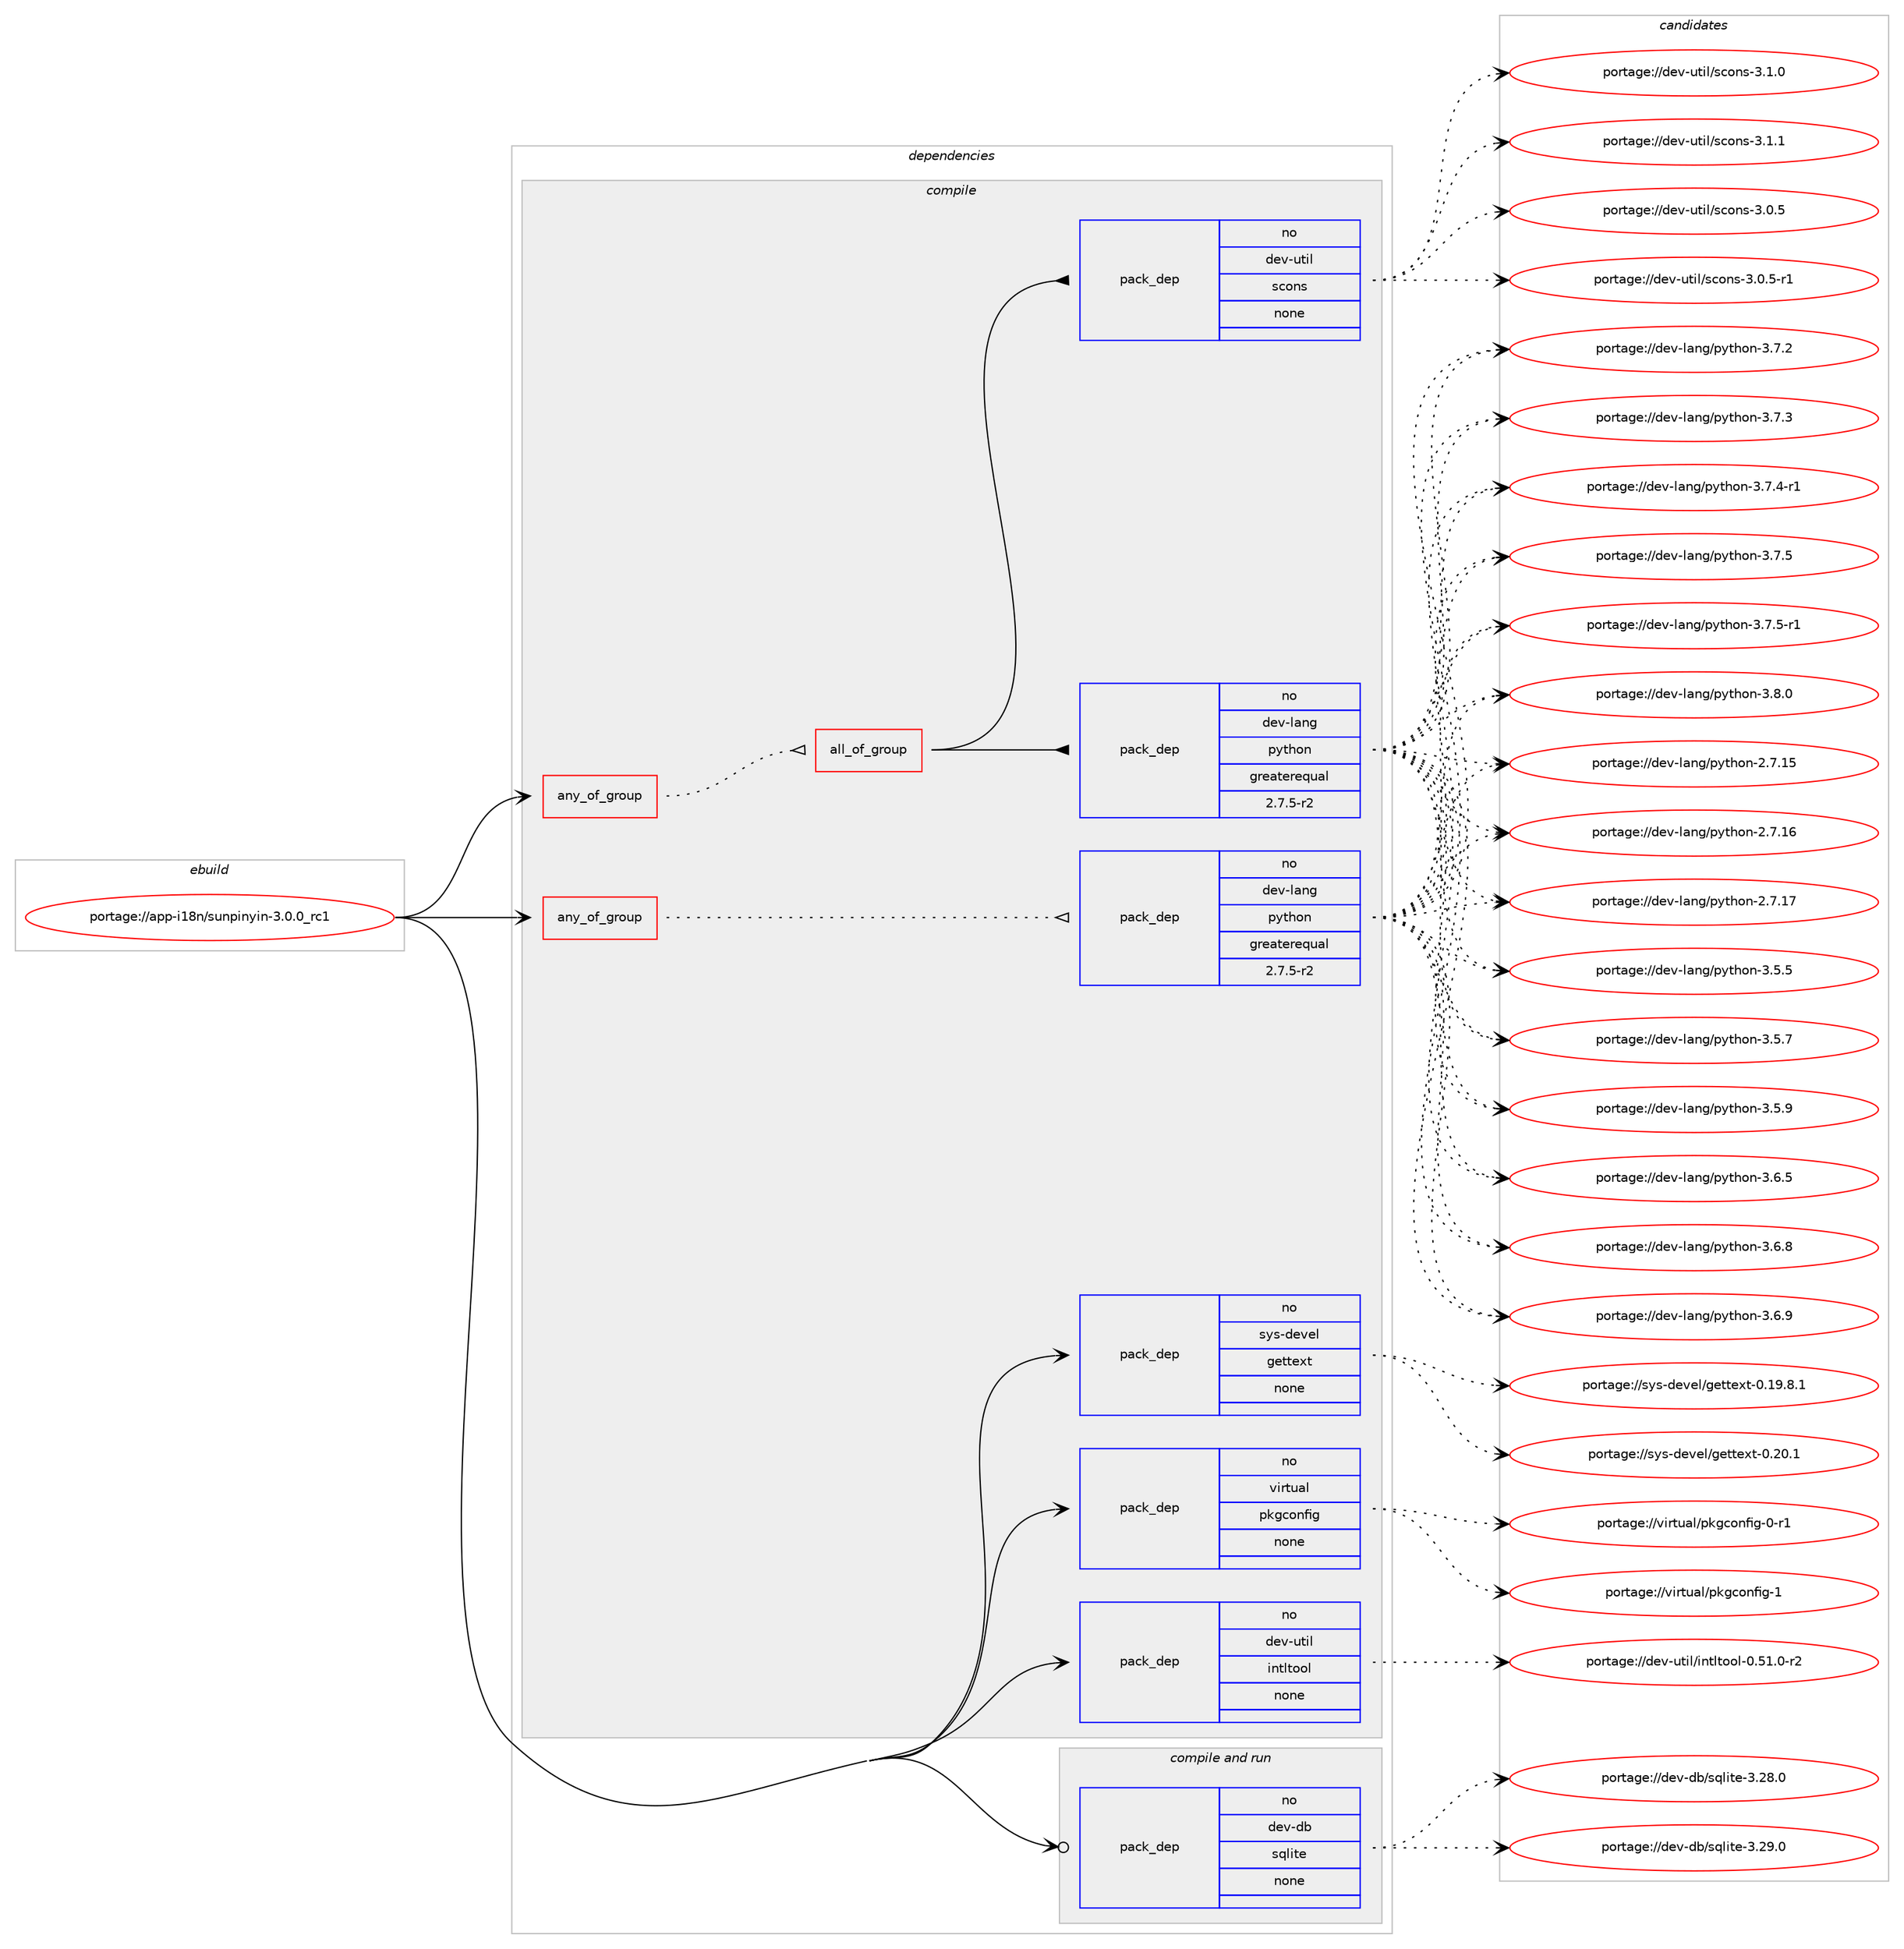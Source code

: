 digraph prolog {

# *************
# Graph options
# *************

newrank=true;
concentrate=true;
compound=true;
graph [rankdir=LR,fontname=Helvetica,fontsize=10,ranksep=1.5];#, ranksep=2.5, nodesep=0.2];
edge  [arrowhead=vee];
node  [fontname=Helvetica,fontsize=10];

# **********
# The ebuild
# **********

subgraph cluster_leftcol {
color=gray;
rank=same;
label=<<i>ebuild</i>>;
id [label="portage://app-i18n/sunpinyin-3.0.0_rc1", color=red, width=4, href="../app-i18n/sunpinyin-3.0.0_rc1.svg"];
}

# ****************
# The dependencies
# ****************

subgraph cluster_midcol {
color=gray;
label=<<i>dependencies</i>>;
subgraph cluster_compile {
fillcolor="#eeeeee";
style=filled;
label=<<i>compile</i>>;
subgraph any483 {
dependency31386 [label=<<TABLE BORDER="0" CELLBORDER="1" CELLSPACING="0" CELLPADDING="4"><TR><TD CELLPADDING="10">any_of_group</TD></TR></TABLE>>, shape=none, color=red];subgraph all17 {
dependency31387 [label=<<TABLE BORDER="0" CELLBORDER="1" CELLSPACING="0" CELLPADDING="4"><TR><TD CELLPADDING="10">all_of_group</TD></TR></TABLE>>, shape=none, color=red];subgraph pack22931 {
dependency31388 [label=<<TABLE BORDER="0" CELLBORDER="1" CELLSPACING="0" CELLPADDING="4" WIDTH="220"><TR><TD ROWSPAN="6" CELLPADDING="30">pack_dep</TD></TR><TR><TD WIDTH="110">no</TD></TR><TR><TD>dev-lang</TD></TR><TR><TD>python</TD></TR><TR><TD>greaterequal</TD></TR><TR><TD>2.7.5-r2</TD></TR></TABLE>>, shape=none, color=blue];
}
dependency31387:e -> dependency31388:w [weight=20,style="solid",arrowhead="inv"];
subgraph pack22932 {
dependency31389 [label=<<TABLE BORDER="0" CELLBORDER="1" CELLSPACING="0" CELLPADDING="4" WIDTH="220"><TR><TD ROWSPAN="6" CELLPADDING="30">pack_dep</TD></TR><TR><TD WIDTH="110">no</TD></TR><TR><TD>dev-util</TD></TR><TR><TD>scons</TD></TR><TR><TD>none</TD></TR><TR><TD></TD></TR></TABLE>>, shape=none, color=blue];
}
dependency31387:e -> dependency31389:w [weight=20,style="solid",arrowhead="inv"];
}
dependency31386:e -> dependency31387:w [weight=20,style="dotted",arrowhead="oinv"];
}
id:e -> dependency31386:w [weight=20,style="solid",arrowhead="vee"];
subgraph any484 {
dependency31390 [label=<<TABLE BORDER="0" CELLBORDER="1" CELLSPACING="0" CELLPADDING="4"><TR><TD CELLPADDING="10">any_of_group</TD></TR></TABLE>>, shape=none, color=red];subgraph pack22933 {
dependency31391 [label=<<TABLE BORDER="0" CELLBORDER="1" CELLSPACING="0" CELLPADDING="4" WIDTH="220"><TR><TD ROWSPAN="6" CELLPADDING="30">pack_dep</TD></TR><TR><TD WIDTH="110">no</TD></TR><TR><TD>dev-lang</TD></TR><TR><TD>python</TD></TR><TR><TD>greaterequal</TD></TR><TR><TD>2.7.5-r2</TD></TR></TABLE>>, shape=none, color=blue];
}
dependency31390:e -> dependency31391:w [weight=20,style="dotted",arrowhead="oinv"];
}
id:e -> dependency31390:w [weight=20,style="solid",arrowhead="vee"];
subgraph pack22934 {
dependency31392 [label=<<TABLE BORDER="0" CELLBORDER="1" CELLSPACING="0" CELLPADDING="4" WIDTH="220"><TR><TD ROWSPAN="6" CELLPADDING="30">pack_dep</TD></TR><TR><TD WIDTH="110">no</TD></TR><TR><TD>dev-util</TD></TR><TR><TD>intltool</TD></TR><TR><TD>none</TD></TR><TR><TD></TD></TR></TABLE>>, shape=none, color=blue];
}
id:e -> dependency31392:w [weight=20,style="solid",arrowhead="vee"];
subgraph pack22935 {
dependency31393 [label=<<TABLE BORDER="0" CELLBORDER="1" CELLSPACING="0" CELLPADDING="4" WIDTH="220"><TR><TD ROWSPAN="6" CELLPADDING="30">pack_dep</TD></TR><TR><TD WIDTH="110">no</TD></TR><TR><TD>sys-devel</TD></TR><TR><TD>gettext</TD></TR><TR><TD>none</TD></TR><TR><TD></TD></TR></TABLE>>, shape=none, color=blue];
}
id:e -> dependency31393:w [weight=20,style="solid",arrowhead="vee"];
subgraph pack22936 {
dependency31394 [label=<<TABLE BORDER="0" CELLBORDER="1" CELLSPACING="0" CELLPADDING="4" WIDTH="220"><TR><TD ROWSPAN="6" CELLPADDING="30">pack_dep</TD></TR><TR><TD WIDTH="110">no</TD></TR><TR><TD>virtual</TD></TR><TR><TD>pkgconfig</TD></TR><TR><TD>none</TD></TR><TR><TD></TD></TR></TABLE>>, shape=none, color=blue];
}
id:e -> dependency31394:w [weight=20,style="solid",arrowhead="vee"];
}
subgraph cluster_compileandrun {
fillcolor="#eeeeee";
style=filled;
label=<<i>compile and run</i>>;
subgraph pack22937 {
dependency31395 [label=<<TABLE BORDER="0" CELLBORDER="1" CELLSPACING="0" CELLPADDING="4" WIDTH="220"><TR><TD ROWSPAN="6" CELLPADDING="30">pack_dep</TD></TR><TR><TD WIDTH="110">no</TD></TR><TR><TD>dev-db</TD></TR><TR><TD>sqlite</TD></TR><TR><TD>none</TD></TR><TR><TD></TD></TR></TABLE>>, shape=none, color=blue];
}
id:e -> dependency31395:w [weight=20,style="solid",arrowhead="odotvee"];
}
subgraph cluster_run {
fillcolor="#eeeeee";
style=filled;
label=<<i>run</i>>;
}
}

# **************
# The candidates
# **************

subgraph cluster_choices {
rank=same;
color=gray;
label=<<i>candidates</i>>;

subgraph choice22931 {
color=black;
nodesep=1;
choiceportage10010111845108971101034711212111610411111045504655464953 [label="portage://dev-lang/python-2.7.15", color=red, width=4,href="../dev-lang/python-2.7.15.svg"];
choiceportage10010111845108971101034711212111610411111045504655464954 [label="portage://dev-lang/python-2.7.16", color=red, width=4,href="../dev-lang/python-2.7.16.svg"];
choiceportage10010111845108971101034711212111610411111045504655464955 [label="portage://dev-lang/python-2.7.17", color=red, width=4,href="../dev-lang/python-2.7.17.svg"];
choiceportage100101118451089711010347112121116104111110455146534653 [label="portage://dev-lang/python-3.5.5", color=red, width=4,href="../dev-lang/python-3.5.5.svg"];
choiceportage100101118451089711010347112121116104111110455146534655 [label="portage://dev-lang/python-3.5.7", color=red, width=4,href="../dev-lang/python-3.5.7.svg"];
choiceportage100101118451089711010347112121116104111110455146534657 [label="portage://dev-lang/python-3.5.9", color=red, width=4,href="../dev-lang/python-3.5.9.svg"];
choiceportage100101118451089711010347112121116104111110455146544653 [label="portage://dev-lang/python-3.6.5", color=red, width=4,href="../dev-lang/python-3.6.5.svg"];
choiceportage100101118451089711010347112121116104111110455146544656 [label="portage://dev-lang/python-3.6.8", color=red, width=4,href="../dev-lang/python-3.6.8.svg"];
choiceportage100101118451089711010347112121116104111110455146544657 [label="portage://dev-lang/python-3.6.9", color=red, width=4,href="../dev-lang/python-3.6.9.svg"];
choiceportage100101118451089711010347112121116104111110455146554650 [label="portage://dev-lang/python-3.7.2", color=red, width=4,href="../dev-lang/python-3.7.2.svg"];
choiceportage100101118451089711010347112121116104111110455146554651 [label="portage://dev-lang/python-3.7.3", color=red, width=4,href="../dev-lang/python-3.7.3.svg"];
choiceportage1001011184510897110103471121211161041111104551465546524511449 [label="portage://dev-lang/python-3.7.4-r1", color=red, width=4,href="../dev-lang/python-3.7.4-r1.svg"];
choiceportage100101118451089711010347112121116104111110455146554653 [label="portage://dev-lang/python-3.7.5", color=red, width=4,href="../dev-lang/python-3.7.5.svg"];
choiceportage1001011184510897110103471121211161041111104551465546534511449 [label="portage://dev-lang/python-3.7.5-r1", color=red, width=4,href="../dev-lang/python-3.7.5-r1.svg"];
choiceportage100101118451089711010347112121116104111110455146564648 [label="portage://dev-lang/python-3.8.0", color=red, width=4,href="../dev-lang/python-3.8.0.svg"];
dependency31388:e -> choiceportage10010111845108971101034711212111610411111045504655464953:w [style=dotted,weight="100"];
dependency31388:e -> choiceportage10010111845108971101034711212111610411111045504655464954:w [style=dotted,weight="100"];
dependency31388:e -> choiceportage10010111845108971101034711212111610411111045504655464955:w [style=dotted,weight="100"];
dependency31388:e -> choiceportage100101118451089711010347112121116104111110455146534653:w [style=dotted,weight="100"];
dependency31388:e -> choiceportage100101118451089711010347112121116104111110455146534655:w [style=dotted,weight="100"];
dependency31388:e -> choiceportage100101118451089711010347112121116104111110455146534657:w [style=dotted,weight="100"];
dependency31388:e -> choiceportage100101118451089711010347112121116104111110455146544653:w [style=dotted,weight="100"];
dependency31388:e -> choiceportage100101118451089711010347112121116104111110455146544656:w [style=dotted,weight="100"];
dependency31388:e -> choiceportage100101118451089711010347112121116104111110455146544657:w [style=dotted,weight="100"];
dependency31388:e -> choiceportage100101118451089711010347112121116104111110455146554650:w [style=dotted,weight="100"];
dependency31388:e -> choiceportage100101118451089711010347112121116104111110455146554651:w [style=dotted,weight="100"];
dependency31388:e -> choiceportage1001011184510897110103471121211161041111104551465546524511449:w [style=dotted,weight="100"];
dependency31388:e -> choiceportage100101118451089711010347112121116104111110455146554653:w [style=dotted,weight="100"];
dependency31388:e -> choiceportage1001011184510897110103471121211161041111104551465546534511449:w [style=dotted,weight="100"];
dependency31388:e -> choiceportage100101118451089711010347112121116104111110455146564648:w [style=dotted,weight="100"];
}
subgraph choice22932 {
color=black;
nodesep=1;
choiceportage100101118451171161051084711599111110115455146484653 [label="portage://dev-util/scons-3.0.5", color=red, width=4,href="../dev-util/scons-3.0.5.svg"];
choiceportage1001011184511711610510847115991111101154551464846534511449 [label="portage://dev-util/scons-3.0.5-r1", color=red, width=4,href="../dev-util/scons-3.0.5-r1.svg"];
choiceportage100101118451171161051084711599111110115455146494648 [label="portage://dev-util/scons-3.1.0", color=red, width=4,href="../dev-util/scons-3.1.0.svg"];
choiceportage100101118451171161051084711599111110115455146494649 [label="portage://dev-util/scons-3.1.1", color=red, width=4,href="../dev-util/scons-3.1.1.svg"];
dependency31389:e -> choiceportage100101118451171161051084711599111110115455146484653:w [style=dotted,weight="100"];
dependency31389:e -> choiceportage1001011184511711610510847115991111101154551464846534511449:w [style=dotted,weight="100"];
dependency31389:e -> choiceportage100101118451171161051084711599111110115455146494648:w [style=dotted,weight="100"];
dependency31389:e -> choiceportage100101118451171161051084711599111110115455146494649:w [style=dotted,weight="100"];
}
subgraph choice22933 {
color=black;
nodesep=1;
choiceportage10010111845108971101034711212111610411111045504655464953 [label="portage://dev-lang/python-2.7.15", color=red, width=4,href="../dev-lang/python-2.7.15.svg"];
choiceportage10010111845108971101034711212111610411111045504655464954 [label="portage://dev-lang/python-2.7.16", color=red, width=4,href="../dev-lang/python-2.7.16.svg"];
choiceportage10010111845108971101034711212111610411111045504655464955 [label="portage://dev-lang/python-2.7.17", color=red, width=4,href="../dev-lang/python-2.7.17.svg"];
choiceportage100101118451089711010347112121116104111110455146534653 [label="portage://dev-lang/python-3.5.5", color=red, width=4,href="../dev-lang/python-3.5.5.svg"];
choiceportage100101118451089711010347112121116104111110455146534655 [label="portage://dev-lang/python-3.5.7", color=red, width=4,href="../dev-lang/python-3.5.7.svg"];
choiceportage100101118451089711010347112121116104111110455146534657 [label="portage://dev-lang/python-3.5.9", color=red, width=4,href="../dev-lang/python-3.5.9.svg"];
choiceportage100101118451089711010347112121116104111110455146544653 [label="portage://dev-lang/python-3.6.5", color=red, width=4,href="../dev-lang/python-3.6.5.svg"];
choiceportage100101118451089711010347112121116104111110455146544656 [label="portage://dev-lang/python-3.6.8", color=red, width=4,href="../dev-lang/python-3.6.8.svg"];
choiceportage100101118451089711010347112121116104111110455146544657 [label="portage://dev-lang/python-3.6.9", color=red, width=4,href="../dev-lang/python-3.6.9.svg"];
choiceportage100101118451089711010347112121116104111110455146554650 [label="portage://dev-lang/python-3.7.2", color=red, width=4,href="../dev-lang/python-3.7.2.svg"];
choiceportage100101118451089711010347112121116104111110455146554651 [label="portage://dev-lang/python-3.7.3", color=red, width=4,href="../dev-lang/python-3.7.3.svg"];
choiceportage1001011184510897110103471121211161041111104551465546524511449 [label="portage://dev-lang/python-3.7.4-r1", color=red, width=4,href="../dev-lang/python-3.7.4-r1.svg"];
choiceportage100101118451089711010347112121116104111110455146554653 [label="portage://dev-lang/python-3.7.5", color=red, width=4,href="../dev-lang/python-3.7.5.svg"];
choiceportage1001011184510897110103471121211161041111104551465546534511449 [label="portage://dev-lang/python-3.7.5-r1", color=red, width=4,href="../dev-lang/python-3.7.5-r1.svg"];
choiceportage100101118451089711010347112121116104111110455146564648 [label="portage://dev-lang/python-3.8.0", color=red, width=4,href="../dev-lang/python-3.8.0.svg"];
dependency31391:e -> choiceportage10010111845108971101034711212111610411111045504655464953:w [style=dotted,weight="100"];
dependency31391:e -> choiceportage10010111845108971101034711212111610411111045504655464954:w [style=dotted,weight="100"];
dependency31391:e -> choiceportage10010111845108971101034711212111610411111045504655464955:w [style=dotted,weight="100"];
dependency31391:e -> choiceportage100101118451089711010347112121116104111110455146534653:w [style=dotted,weight="100"];
dependency31391:e -> choiceportage100101118451089711010347112121116104111110455146534655:w [style=dotted,weight="100"];
dependency31391:e -> choiceportage100101118451089711010347112121116104111110455146534657:w [style=dotted,weight="100"];
dependency31391:e -> choiceportage100101118451089711010347112121116104111110455146544653:w [style=dotted,weight="100"];
dependency31391:e -> choiceportage100101118451089711010347112121116104111110455146544656:w [style=dotted,weight="100"];
dependency31391:e -> choiceportage100101118451089711010347112121116104111110455146544657:w [style=dotted,weight="100"];
dependency31391:e -> choiceportage100101118451089711010347112121116104111110455146554650:w [style=dotted,weight="100"];
dependency31391:e -> choiceportage100101118451089711010347112121116104111110455146554651:w [style=dotted,weight="100"];
dependency31391:e -> choiceportage1001011184510897110103471121211161041111104551465546524511449:w [style=dotted,weight="100"];
dependency31391:e -> choiceportage100101118451089711010347112121116104111110455146554653:w [style=dotted,weight="100"];
dependency31391:e -> choiceportage1001011184510897110103471121211161041111104551465546534511449:w [style=dotted,weight="100"];
dependency31391:e -> choiceportage100101118451089711010347112121116104111110455146564648:w [style=dotted,weight="100"];
}
subgraph choice22934 {
color=black;
nodesep=1;
choiceportage1001011184511711610510847105110116108116111111108454846534946484511450 [label="portage://dev-util/intltool-0.51.0-r2", color=red, width=4,href="../dev-util/intltool-0.51.0-r2.svg"];
dependency31392:e -> choiceportage1001011184511711610510847105110116108116111111108454846534946484511450:w [style=dotted,weight="100"];
}
subgraph choice22935 {
color=black;
nodesep=1;
choiceportage1151211154510010111810110847103101116116101120116454846495746564649 [label="portage://sys-devel/gettext-0.19.8.1", color=red, width=4,href="../sys-devel/gettext-0.19.8.1.svg"];
choiceportage115121115451001011181011084710310111611610112011645484650484649 [label="portage://sys-devel/gettext-0.20.1", color=red, width=4,href="../sys-devel/gettext-0.20.1.svg"];
dependency31393:e -> choiceportage1151211154510010111810110847103101116116101120116454846495746564649:w [style=dotted,weight="100"];
dependency31393:e -> choiceportage115121115451001011181011084710310111611610112011645484650484649:w [style=dotted,weight="100"];
}
subgraph choice22936 {
color=black;
nodesep=1;
choiceportage11810511411611797108471121071039911111010210510345484511449 [label="portage://virtual/pkgconfig-0-r1", color=red, width=4,href="../virtual/pkgconfig-0-r1.svg"];
choiceportage1181051141161179710847112107103991111101021051034549 [label="portage://virtual/pkgconfig-1", color=red, width=4,href="../virtual/pkgconfig-1.svg"];
dependency31394:e -> choiceportage11810511411611797108471121071039911111010210510345484511449:w [style=dotted,weight="100"];
dependency31394:e -> choiceportage1181051141161179710847112107103991111101021051034549:w [style=dotted,weight="100"];
}
subgraph choice22937 {
color=black;
nodesep=1;
choiceportage10010111845100984711511310810511610145514650564648 [label="portage://dev-db/sqlite-3.28.0", color=red, width=4,href="../dev-db/sqlite-3.28.0.svg"];
choiceportage10010111845100984711511310810511610145514650574648 [label="portage://dev-db/sqlite-3.29.0", color=red, width=4,href="../dev-db/sqlite-3.29.0.svg"];
dependency31395:e -> choiceportage10010111845100984711511310810511610145514650564648:w [style=dotted,weight="100"];
dependency31395:e -> choiceportage10010111845100984711511310810511610145514650574648:w [style=dotted,weight="100"];
}
}

}
